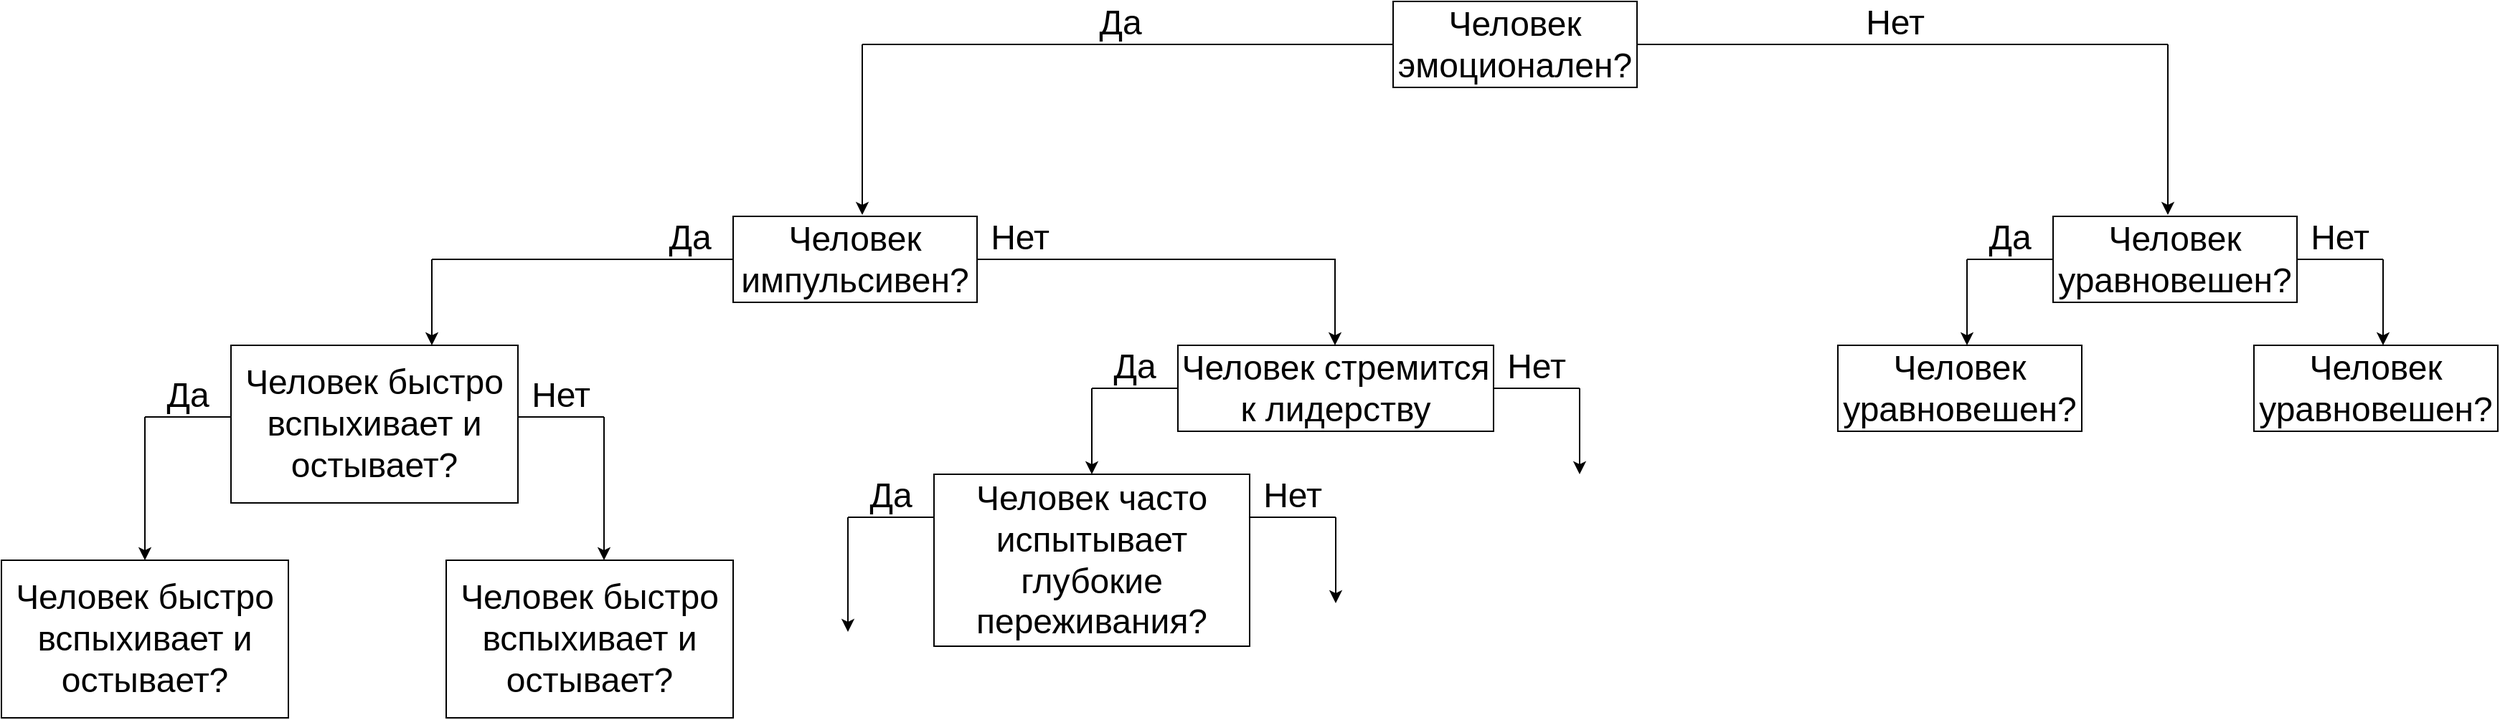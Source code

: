 <mxfile version="26.1.1">
  <diagram name="Страница — 1" id="bTa-fvpVanq-hgJ-Lf7A">
    <mxGraphModel dx="1480" dy="2105" grid="1" gridSize="10" guides="1" tooltips="1" connect="1" arrows="1" fold="1" page="1" pageScale="1" pageWidth="827" pageHeight="1169" math="0" shadow="0">
      <root>
        <mxCell id="0" />
        <mxCell id="1" parent="0" />
        <mxCell id="ou5a1hye03VjxYpfffwv-7" value="" style="endArrow=none;html=1;rounded=0;entryX=1;entryY=1;entryDx=0;entryDy=0;" parent="1" target="ou5a1hye03VjxYpfffwv-20" edge="1">
          <mxGeometry width="50" height="50" relative="1" as="geometry">
            <mxPoint y="150" as="sourcePoint" />
            <mxPoint x="60" y="150" as="targetPoint" />
          </mxGeometry>
        </mxCell>
        <mxCell id="ou5a1hye03VjxYpfffwv-8" value="" style="endArrow=classic;html=1;rounded=0;" parent="1" edge="1">
          <mxGeometry width="50" height="50" relative="1" as="geometry">
            <mxPoint y="150" as="sourcePoint" />
            <mxPoint y="210" as="targetPoint" />
          </mxGeometry>
        </mxCell>
        <mxCell id="ou5a1hye03VjxYpfffwv-9" value="" style="endArrow=none;html=1;rounded=0;" parent="1" edge="1">
          <mxGeometry width="50" height="50" relative="1" as="geometry">
            <mxPoint x="380" y="150" as="sourcePoint" />
            <mxPoint x="630" y="150" as="targetPoint" />
          </mxGeometry>
        </mxCell>
        <mxCell id="ou5a1hye03VjxYpfffwv-10" value="" style="endArrow=classic;html=1;rounded=0;" parent="1" edge="1">
          <mxGeometry width="50" height="50" relative="1" as="geometry">
            <mxPoint x="629.5" y="150" as="sourcePoint" />
            <mxPoint x="629.5" y="210" as="targetPoint" />
          </mxGeometry>
        </mxCell>
        <mxCell id="ou5a1hye03VjxYpfffwv-19" value="Человек импульсивен?" style="rounded=0;whiteSpace=wrap;html=1;fontSize=24;" parent="1" vertex="1">
          <mxGeometry x="210" y="120" width="170" height="60" as="geometry" />
        </mxCell>
        <mxCell id="ou5a1hye03VjxYpfffwv-20" value="Да" style="text;html=1;align=center;verticalAlign=middle;whiteSpace=wrap;rounded=0;fontSize=24;" parent="1" vertex="1">
          <mxGeometry x="150" y="120" width="60" height="30" as="geometry" />
        </mxCell>
        <mxCell id="ou5a1hye03VjxYpfffwv-21" value="Нет" style="text;html=1;align=center;verticalAlign=middle;whiteSpace=wrap;rounded=0;fontSize=24;" parent="1" vertex="1">
          <mxGeometry x="380" y="120" width="60" height="30" as="geometry" />
        </mxCell>
        <mxCell id="ou5a1hye03VjxYpfffwv-22" value="Человек быстро вспыхивает и остывает?" style="rounded=0;whiteSpace=wrap;html=1;fontSize=24;" parent="1" vertex="1">
          <mxGeometry x="-140" y="210" width="200" height="110" as="geometry" />
        </mxCell>
        <mxCell id="uDm0BcwVH89668VTk4dq-1" value="Человек стремится к лидерству" style="rounded=0;whiteSpace=wrap;html=1;fontSize=24;" parent="1" vertex="1">
          <mxGeometry x="520" y="210" width="220" height="60" as="geometry" />
        </mxCell>
        <mxCell id="uDm0BcwVH89668VTk4dq-2" value="" style="endArrow=none;html=1;rounded=0;" parent="1" edge="1">
          <mxGeometry width="50" height="50" relative="1" as="geometry">
            <mxPoint x="-200" y="260" as="sourcePoint" />
            <mxPoint x="-140" y="260" as="targetPoint" />
          </mxGeometry>
        </mxCell>
        <mxCell id="uDm0BcwVH89668VTk4dq-3" value="" style="endArrow=classic;html=1;rounded=0;" parent="1" edge="1">
          <mxGeometry width="50" height="50" relative="1" as="geometry">
            <mxPoint x="-200" y="260" as="sourcePoint" />
            <mxPoint x="-200" y="360" as="targetPoint" />
          </mxGeometry>
        </mxCell>
        <mxCell id="uDm0BcwVH89668VTk4dq-4" value="Да" style="text;html=1;align=center;verticalAlign=middle;whiteSpace=wrap;rounded=0;fontSize=24;" parent="1" vertex="1">
          <mxGeometry x="-200" y="230" width="60" height="30" as="geometry" />
        </mxCell>
        <mxCell id="uDm0BcwVH89668VTk4dq-5" value="" style="endArrow=none;html=1;rounded=0;" parent="1" edge="1">
          <mxGeometry width="50" height="50" relative="1" as="geometry">
            <mxPoint x="460" y="240" as="sourcePoint" />
            <mxPoint x="520" y="240" as="targetPoint" />
          </mxGeometry>
        </mxCell>
        <mxCell id="uDm0BcwVH89668VTk4dq-6" value="" style="endArrow=classic;html=1;rounded=0;" parent="1" edge="1">
          <mxGeometry width="50" height="50" relative="1" as="geometry">
            <mxPoint x="460" y="240" as="sourcePoint" />
            <mxPoint x="460" y="300" as="targetPoint" />
          </mxGeometry>
        </mxCell>
        <mxCell id="uDm0BcwVH89668VTk4dq-7" value="Да" style="text;html=1;align=center;verticalAlign=middle;whiteSpace=wrap;rounded=0;fontSize=24;" parent="1" vertex="1">
          <mxGeometry x="460" y="210" width="60" height="30" as="geometry" />
        </mxCell>
        <mxCell id="uDm0BcwVH89668VTk4dq-8" value="Человек часто испытывает глубокие переживания?" style="rounded=0;whiteSpace=wrap;html=1;fontSize=24;" parent="1" vertex="1">
          <mxGeometry x="350" y="300" width="220" height="120" as="geometry" />
        </mxCell>
        <mxCell id="uDm0BcwVH89668VTk4dq-9" value="" style="endArrow=none;html=1;rounded=0;" parent="1" edge="1">
          <mxGeometry width="50" height="50" relative="1" as="geometry">
            <mxPoint x="60" y="260" as="sourcePoint" />
            <mxPoint x="120" y="260" as="targetPoint" />
          </mxGeometry>
        </mxCell>
        <mxCell id="uDm0BcwVH89668VTk4dq-10" value="" style="endArrow=classic;html=1;rounded=0;" parent="1" edge="1">
          <mxGeometry width="50" height="50" relative="1" as="geometry">
            <mxPoint x="120" y="260" as="sourcePoint" />
            <mxPoint x="120" y="360" as="targetPoint" />
          </mxGeometry>
        </mxCell>
        <mxCell id="uDm0BcwVH89668VTk4dq-11" value="Нет" style="text;html=1;align=center;verticalAlign=middle;whiteSpace=wrap;rounded=0;fontSize=24;" parent="1" vertex="1">
          <mxGeometry x="60" y="230" width="60" height="30" as="geometry" />
        </mxCell>
        <mxCell id="uDm0BcwVH89668VTk4dq-12" value="" style="endArrow=none;html=1;rounded=0;" parent="1" edge="1">
          <mxGeometry width="50" height="50" relative="1" as="geometry">
            <mxPoint x="740" y="240" as="sourcePoint" />
            <mxPoint x="800" y="240" as="targetPoint" />
          </mxGeometry>
        </mxCell>
        <mxCell id="uDm0BcwVH89668VTk4dq-13" value="" style="endArrow=classic;html=1;rounded=0;" parent="1" edge="1">
          <mxGeometry width="50" height="50" relative="1" as="geometry">
            <mxPoint x="800" y="240" as="sourcePoint" />
            <mxPoint x="800" y="300" as="targetPoint" />
          </mxGeometry>
        </mxCell>
        <mxCell id="uDm0BcwVH89668VTk4dq-14" value="Нет" style="text;html=1;align=center;verticalAlign=middle;whiteSpace=wrap;rounded=0;fontSize=24;" parent="1" vertex="1">
          <mxGeometry x="740" y="210" width="60" height="30" as="geometry" />
        </mxCell>
        <mxCell id="uDm0BcwVH89668VTk4dq-15" value="" style="endArrow=none;html=1;rounded=0;" parent="1" edge="1">
          <mxGeometry width="50" height="50" relative="1" as="geometry">
            <mxPoint x="290" y="330" as="sourcePoint" />
            <mxPoint x="350" y="330" as="targetPoint" />
          </mxGeometry>
        </mxCell>
        <mxCell id="uDm0BcwVH89668VTk4dq-16" value="" style="endArrow=classic;html=1;rounded=0;" parent="1" edge="1">
          <mxGeometry width="50" height="50" relative="1" as="geometry">
            <mxPoint x="290" y="330" as="sourcePoint" />
            <mxPoint x="290" y="410" as="targetPoint" />
          </mxGeometry>
        </mxCell>
        <mxCell id="uDm0BcwVH89668VTk4dq-17" value="Да" style="text;html=1;align=center;verticalAlign=middle;whiteSpace=wrap;rounded=0;fontSize=24;" parent="1" vertex="1">
          <mxGeometry x="290" y="300" width="60" height="30" as="geometry" />
        </mxCell>
        <mxCell id="uDm0BcwVH89668VTk4dq-21" value="" style="endArrow=none;html=1;rounded=0;" parent="1" edge="1">
          <mxGeometry width="50" height="50" relative="1" as="geometry">
            <mxPoint x="570" y="330" as="sourcePoint" />
            <mxPoint x="630" y="330" as="targetPoint" />
          </mxGeometry>
        </mxCell>
        <mxCell id="uDm0BcwVH89668VTk4dq-22" value="" style="endArrow=classic;html=1;rounded=0;" parent="1" edge="1">
          <mxGeometry width="50" height="50" relative="1" as="geometry">
            <mxPoint x="630" y="330" as="sourcePoint" />
            <mxPoint x="630" y="390" as="targetPoint" />
          </mxGeometry>
        </mxCell>
        <mxCell id="uDm0BcwVH89668VTk4dq-23" value="Нет" style="text;html=1;align=center;verticalAlign=middle;whiteSpace=wrap;rounded=0;fontSize=24;" parent="1" vertex="1">
          <mxGeometry x="570" y="300" width="60" height="30" as="geometry" />
        </mxCell>
        <mxCell id="uDm0BcwVH89668VTk4dq-25" value="Человек эмоционален?" style="rounded=0;whiteSpace=wrap;html=1;fontSize=24;" parent="1" vertex="1">
          <mxGeometry x="670" y="-30" width="170" height="60" as="geometry" />
        </mxCell>
        <mxCell id="uDm0BcwVH89668VTk4dq-26" value="" style="endArrow=none;html=1;rounded=0;" parent="1" edge="1">
          <mxGeometry width="50" height="50" relative="1" as="geometry">
            <mxPoint x="300" as="sourcePoint" />
            <mxPoint x="670" as="targetPoint" />
          </mxGeometry>
        </mxCell>
        <mxCell id="uDm0BcwVH89668VTk4dq-27" value="" style="endArrow=classic;html=1;rounded=0;" parent="1" edge="1">
          <mxGeometry width="50" height="50" relative="1" as="geometry">
            <mxPoint x="300" as="sourcePoint" />
            <mxPoint x="300" y="119" as="targetPoint" />
          </mxGeometry>
        </mxCell>
        <mxCell id="uDm0BcwVH89668VTk4dq-29" value="Да" style="text;html=1;align=center;verticalAlign=middle;whiteSpace=wrap;rounded=0;fontSize=24;" parent="1" vertex="1">
          <mxGeometry x="450" y="-30" width="60" height="30" as="geometry" />
        </mxCell>
        <mxCell id="uDm0BcwVH89668VTk4dq-30" value="" style="endArrow=none;html=1;rounded=0;" parent="1" edge="1">
          <mxGeometry width="50" height="50" relative="1" as="geometry">
            <mxPoint x="840" as="sourcePoint" />
            <mxPoint x="1210" as="targetPoint" />
          </mxGeometry>
        </mxCell>
        <mxCell id="uDm0BcwVH89668VTk4dq-31" value="" style="endArrow=classic;html=1;rounded=0;" parent="1" edge="1">
          <mxGeometry width="50" height="50" relative="1" as="geometry">
            <mxPoint x="1210" as="sourcePoint" />
            <mxPoint x="1210" y="119" as="targetPoint" />
          </mxGeometry>
        </mxCell>
        <mxCell id="uDm0BcwVH89668VTk4dq-32" value="Нет" style="text;html=1;align=center;verticalAlign=middle;whiteSpace=wrap;rounded=0;fontSize=24;" parent="1" vertex="1">
          <mxGeometry x="990" y="-30" width="60" height="30" as="geometry" />
        </mxCell>
        <mxCell id="uDm0BcwVH89668VTk4dq-33" value="Человек уравновешен?" style="rounded=0;whiteSpace=wrap;html=1;fontSize=24;" parent="1" vertex="1">
          <mxGeometry x="1130" y="120" width="170" height="60" as="geometry" />
        </mxCell>
        <mxCell id="uDm0BcwVH89668VTk4dq-34" value="" style="endArrow=none;html=1;rounded=0;" parent="1" edge="1">
          <mxGeometry width="50" height="50" relative="1" as="geometry">
            <mxPoint x="1070" y="150" as="sourcePoint" />
            <mxPoint x="1130" y="150" as="targetPoint" />
          </mxGeometry>
        </mxCell>
        <mxCell id="uDm0BcwVH89668VTk4dq-35" value="" style="endArrow=classic;html=1;rounded=0;" parent="1" edge="1">
          <mxGeometry width="50" height="50" relative="1" as="geometry">
            <mxPoint x="1070" y="150" as="sourcePoint" />
            <mxPoint x="1070" y="210" as="targetPoint" />
          </mxGeometry>
        </mxCell>
        <mxCell id="uDm0BcwVH89668VTk4dq-36" value="Да" style="text;html=1;align=center;verticalAlign=middle;whiteSpace=wrap;rounded=0;fontSize=24;" parent="1" vertex="1">
          <mxGeometry x="1070" y="120" width="60" height="30" as="geometry" />
        </mxCell>
        <mxCell id="uDm0BcwVH89668VTk4dq-37" value="" style="endArrow=none;html=1;rounded=0;" parent="1" edge="1">
          <mxGeometry width="50" height="50" relative="1" as="geometry">
            <mxPoint x="1300" y="150" as="sourcePoint" />
            <mxPoint x="1360" y="150" as="targetPoint" />
          </mxGeometry>
        </mxCell>
        <mxCell id="uDm0BcwVH89668VTk4dq-38" value="" style="endArrow=classic;html=1;rounded=0;" parent="1" edge="1">
          <mxGeometry width="50" height="50" relative="1" as="geometry">
            <mxPoint x="1360" y="150" as="sourcePoint" />
            <mxPoint x="1360" y="210" as="targetPoint" />
          </mxGeometry>
        </mxCell>
        <mxCell id="uDm0BcwVH89668VTk4dq-39" value="Нет" style="text;html=1;align=center;verticalAlign=middle;whiteSpace=wrap;rounded=0;fontSize=24;" parent="1" vertex="1">
          <mxGeometry x="1300" y="120" width="60" height="30" as="geometry" />
        </mxCell>
        <mxCell id="ComMCRo7h0CohoYwmS32-1" value="Человек быстро вспыхивает и остывает?" style="rounded=0;whiteSpace=wrap;html=1;fontSize=24;" vertex="1" parent="1">
          <mxGeometry x="-300" y="360" width="200" height="110" as="geometry" />
        </mxCell>
        <mxCell id="ComMCRo7h0CohoYwmS32-2" value="Человек быстро вспыхивает и остывает?" style="rounded=0;whiteSpace=wrap;html=1;fontSize=24;" vertex="1" parent="1">
          <mxGeometry x="10" y="360" width="200" height="110" as="geometry" />
        </mxCell>
        <mxCell id="ComMCRo7h0CohoYwmS32-3" value="Человек уравновешен?" style="rounded=0;whiteSpace=wrap;html=1;fontSize=24;" vertex="1" parent="1">
          <mxGeometry x="980" y="210" width="170" height="60" as="geometry" />
        </mxCell>
        <mxCell id="ComMCRo7h0CohoYwmS32-4" value="Человек уравновешен?" style="rounded=0;whiteSpace=wrap;html=1;fontSize=24;" vertex="1" parent="1">
          <mxGeometry x="1270" y="210" width="170" height="60" as="geometry" />
        </mxCell>
      </root>
    </mxGraphModel>
  </diagram>
</mxfile>
